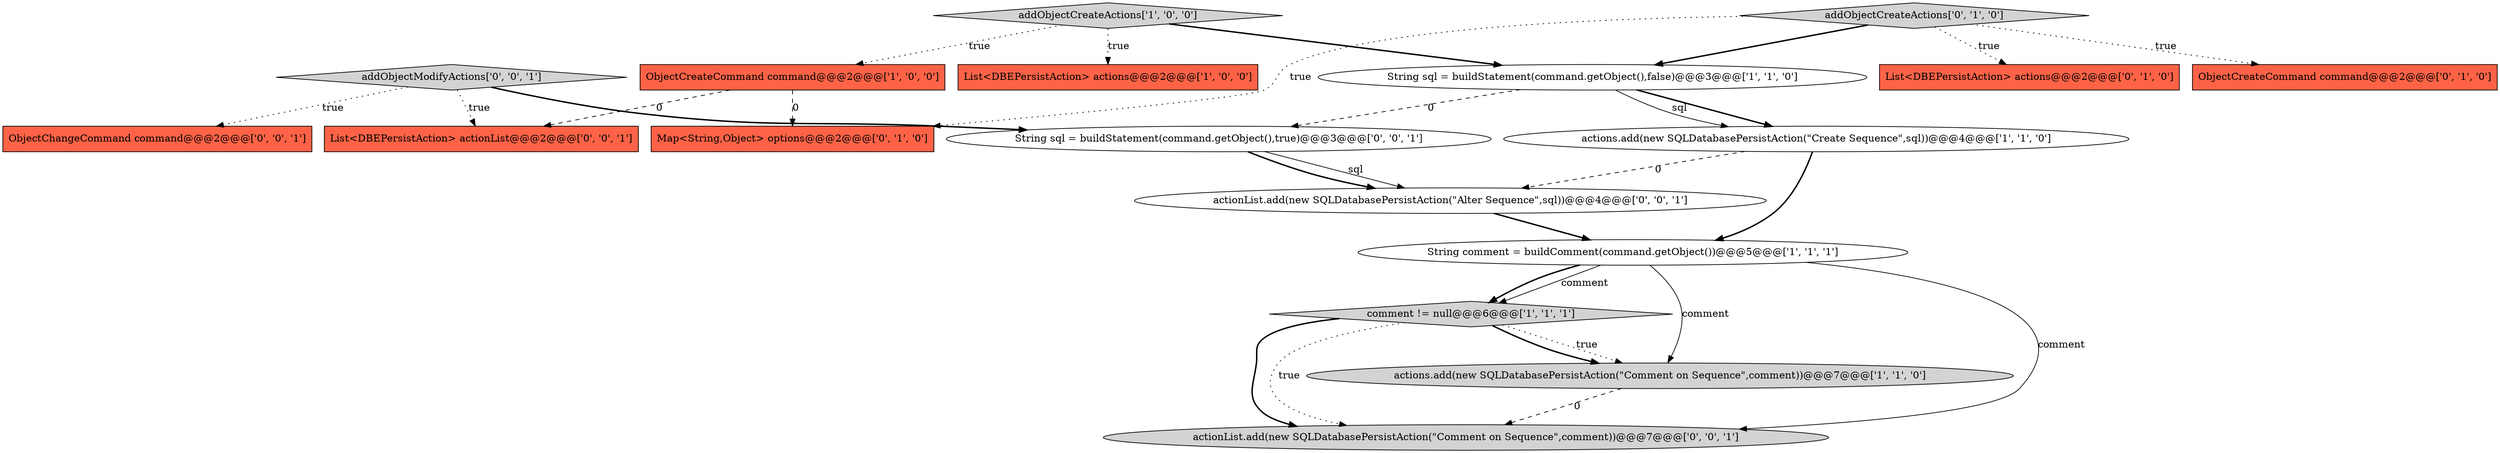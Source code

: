digraph {
17 [style = filled, label = "List<DBEPersistAction> actionList@@@2@@@['0', '0', '1']", fillcolor = tomato, shape = box image = "AAA0AAABBB3BBB"];
12 [style = filled, label = "addObjectModifyActions['0', '0', '1']", fillcolor = lightgray, shape = diamond image = "AAA0AAABBB3BBB"];
2 [style = filled, label = "comment != null@@@6@@@['1', '1', '1']", fillcolor = lightgray, shape = diamond image = "AAA0AAABBB1BBB"];
0 [style = filled, label = "List<DBEPersistAction> actions@@@2@@@['1', '0', '0']", fillcolor = tomato, shape = box image = "AAA0AAABBB1BBB"];
3 [style = filled, label = "actions.add(new SQLDatabasePersistAction(\"Comment on Sequence\",comment))@@@7@@@['1', '1', '0']", fillcolor = lightgray, shape = ellipse image = "AAA0AAABBB1BBB"];
8 [style = filled, label = "ObjectCreateCommand command@@@2@@@['0', '1', '0']", fillcolor = tomato, shape = box image = "AAA0AAABBB2BBB"];
9 [style = filled, label = "List<DBEPersistAction> actions@@@2@@@['0', '1', '0']", fillcolor = tomato, shape = box image = "AAA0AAABBB2BBB"];
10 [style = filled, label = "addObjectCreateActions['0', '1', '0']", fillcolor = lightgray, shape = diamond image = "AAA0AAABBB2BBB"];
14 [style = filled, label = "actionList.add(new SQLDatabasePersistAction(\"Comment on Sequence\",comment))@@@7@@@['0', '0', '1']", fillcolor = lightgray, shape = ellipse image = "AAA0AAABBB3BBB"];
4 [style = filled, label = "actions.add(new SQLDatabasePersistAction(\"Create Sequence\",sql))@@@4@@@['1', '1', '0']", fillcolor = white, shape = ellipse image = "AAA0AAABBB1BBB"];
5 [style = filled, label = "String sql = buildStatement(command.getObject(),false)@@@3@@@['1', '1', '0']", fillcolor = white, shape = ellipse image = "AAA0AAABBB1BBB"];
13 [style = filled, label = "actionList.add(new SQLDatabasePersistAction(\"Alter Sequence\",sql))@@@4@@@['0', '0', '1']", fillcolor = white, shape = ellipse image = "AAA0AAABBB3BBB"];
6 [style = filled, label = "ObjectCreateCommand command@@@2@@@['1', '0', '0']", fillcolor = tomato, shape = box image = "AAA1AAABBB1BBB"];
1 [style = filled, label = "String comment = buildComment(command.getObject())@@@5@@@['1', '1', '1']", fillcolor = white, shape = ellipse image = "AAA0AAABBB1BBB"];
11 [style = filled, label = "Map<String,Object> options@@@2@@@['0', '1', '0']", fillcolor = tomato, shape = box image = "AAA1AAABBB2BBB"];
15 [style = filled, label = "ObjectChangeCommand command@@@2@@@['0', '0', '1']", fillcolor = tomato, shape = box image = "AAA0AAABBB3BBB"];
7 [style = filled, label = "addObjectCreateActions['1', '0', '0']", fillcolor = lightgray, shape = diamond image = "AAA0AAABBB1BBB"];
16 [style = filled, label = "String sql = buildStatement(command.getObject(),true)@@@3@@@['0', '0', '1']", fillcolor = white, shape = ellipse image = "AAA0AAABBB3BBB"];
2->3 [style = dotted, label="true"];
10->8 [style = dotted, label="true"];
7->6 [style = dotted, label="true"];
12->17 [style = dotted, label="true"];
16->13 [style = bold, label=""];
2->3 [style = bold, label=""];
1->3 [style = solid, label="comment"];
6->11 [style = dashed, label="0"];
12->15 [style = dotted, label="true"];
6->17 [style = dashed, label="0"];
12->16 [style = bold, label=""];
7->0 [style = dotted, label="true"];
10->9 [style = dotted, label="true"];
13->1 [style = bold, label=""];
5->16 [style = dashed, label="0"];
7->5 [style = bold, label=""];
1->14 [style = solid, label="comment"];
10->5 [style = bold, label=""];
10->11 [style = dotted, label="true"];
2->14 [style = bold, label=""];
5->4 [style = bold, label=""];
16->13 [style = solid, label="sql"];
2->14 [style = dotted, label="true"];
1->2 [style = solid, label="comment"];
4->1 [style = bold, label=""];
1->2 [style = bold, label=""];
5->4 [style = solid, label="sql"];
3->14 [style = dashed, label="0"];
4->13 [style = dashed, label="0"];
}
